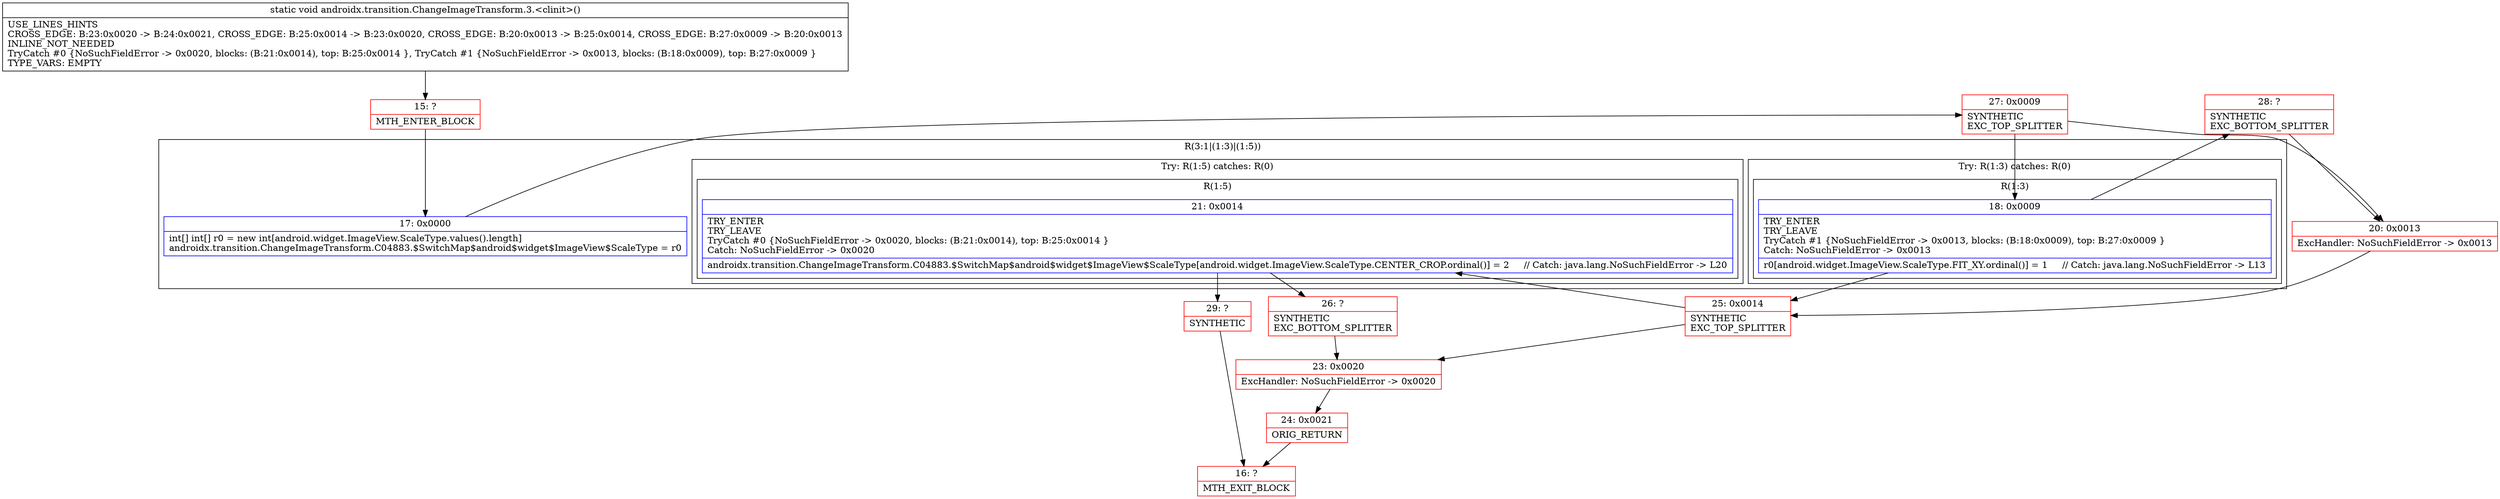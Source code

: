 digraph "CFG forandroidx.transition.ChangeImageTransform.3.\<clinit\>()V" {
subgraph cluster_Region_1707858677 {
label = "R(3:1|(1:3)|(1:5))";
node [shape=record,color=blue];
Node_17 [shape=record,label="{17\:\ 0x0000|int[] int[] r0 = new int[android.widget.ImageView.ScaleType.values().length]\landroidx.transition.ChangeImageTransform.C04883.$SwitchMap$android$widget$ImageView$ScaleType = r0\l}"];
subgraph cluster_TryCatchRegion_615473918 {
label = "Try: R(1:3) catches: R(0)";
node [shape=record,color=blue];
subgraph cluster_Region_148606397 {
label = "R(1:3)";
node [shape=record,color=blue];
Node_18 [shape=record,label="{18\:\ 0x0009|TRY_ENTER\lTRY_LEAVE\lTryCatch #1 \{NoSuchFieldError \-\> 0x0013, blocks: (B:18:0x0009), top: B:27:0x0009 \}\lCatch: NoSuchFieldError \-\> 0x0013\l|r0[android.widget.ImageView.ScaleType.FIT_XY.ordinal()] = 1     \/\/ Catch: java.lang.NoSuchFieldError \-\> L13\l}"];
}
subgraph cluster_Region_727680956 {
label = "R(0) | ExcHandler: NoSuchFieldError \-\> 0x0013\l";
node [shape=record,color=blue];
}
}
subgraph cluster_TryCatchRegion_952568026 {
label = "Try: R(1:5) catches: R(0)";
node [shape=record,color=blue];
subgraph cluster_Region_273606056 {
label = "R(1:5)";
node [shape=record,color=blue];
Node_21 [shape=record,label="{21\:\ 0x0014|TRY_ENTER\lTRY_LEAVE\lTryCatch #0 \{NoSuchFieldError \-\> 0x0020, blocks: (B:21:0x0014), top: B:25:0x0014 \}\lCatch: NoSuchFieldError \-\> 0x0020\l|androidx.transition.ChangeImageTransform.C04883.$SwitchMap$android$widget$ImageView$ScaleType[android.widget.ImageView.ScaleType.CENTER_CROP.ordinal()] = 2     \/\/ Catch: java.lang.NoSuchFieldError \-\> L20\l}"];
}
subgraph cluster_Region_1328143821 {
label = "R(0) | ExcHandler: NoSuchFieldError \-\> 0x0020\l";
node [shape=record,color=blue];
}
}
}
subgraph cluster_Region_727680956 {
label = "R(0) | ExcHandler: NoSuchFieldError \-\> 0x0013\l";
node [shape=record,color=blue];
}
subgraph cluster_Region_1328143821 {
label = "R(0) | ExcHandler: NoSuchFieldError \-\> 0x0020\l";
node [shape=record,color=blue];
}
Node_15 [shape=record,color=red,label="{15\:\ ?|MTH_ENTER_BLOCK\l}"];
Node_27 [shape=record,color=red,label="{27\:\ 0x0009|SYNTHETIC\lEXC_TOP_SPLITTER\l}"];
Node_25 [shape=record,color=red,label="{25\:\ 0x0014|SYNTHETIC\lEXC_TOP_SPLITTER\l}"];
Node_26 [shape=record,color=red,label="{26\:\ ?|SYNTHETIC\lEXC_BOTTOM_SPLITTER\l}"];
Node_29 [shape=record,color=red,label="{29\:\ ?|SYNTHETIC\l}"];
Node_16 [shape=record,color=red,label="{16\:\ ?|MTH_EXIT_BLOCK\l}"];
Node_23 [shape=record,color=red,label="{23\:\ 0x0020|ExcHandler: NoSuchFieldError \-\> 0x0020\l}"];
Node_24 [shape=record,color=red,label="{24\:\ 0x0021|ORIG_RETURN\l}"];
Node_28 [shape=record,color=red,label="{28\:\ ?|SYNTHETIC\lEXC_BOTTOM_SPLITTER\l}"];
Node_20 [shape=record,color=red,label="{20\:\ 0x0013|ExcHandler: NoSuchFieldError \-\> 0x0013\l}"];
MethodNode[shape=record,label="{static void androidx.transition.ChangeImageTransform.3.\<clinit\>()  | USE_LINES_HINTS\lCROSS_EDGE: B:23:0x0020 \-\> B:24:0x0021, CROSS_EDGE: B:25:0x0014 \-\> B:23:0x0020, CROSS_EDGE: B:20:0x0013 \-\> B:25:0x0014, CROSS_EDGE: B:27:0x0009 \-\> B:20:0x0013\lINLINE_NOT_NEEDED\lTryCatch #0 \{NoSuchFieldError \-\> 0x0020, blocks: (B:21:0x0014), top: B:25:0x0014 \}, TryCatch #1 \{NoSuchFieldError \-\> 0x0013, blocks: (B:18:0x0009), top: B:27:0x0009 \}\lTYPE_VARS: EMPTY\l}"];
MethodNode -> Node_15;Node_17 -> Node_27;
Node_18 -> Node_25;
Node_18 -> Node_28;
Node_21 -> Node_26;
Node_21 -> Node_29;
Node_15 -> Node_17;
Node_27 -> Node_18;
Node_27 -> Node_20;
Node_25 -> Node_21;
Node_25 -> Node_23;
Node_26 -> Node_23;
Node_29 -> Node_16;
Node_23 -> Node_24;
Node_24 -> Node_16;
Node_28 -> Node_20;
Node_20 -> Node_25;
}

